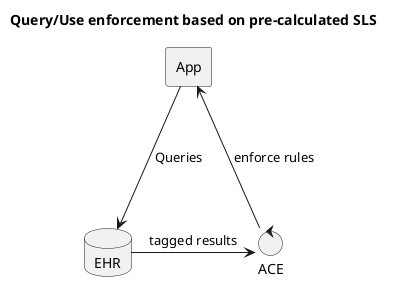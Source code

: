 @startuml
title Query/Use enforcement based on pre-calculated SLS 

database "EHR" as ehr 
agent "App" as app 
control "ACE" as ace

app -down--> ehr : Queries
ehr -right--> ace : tagged results
ace -left--> app : enforce rules

@enduml
